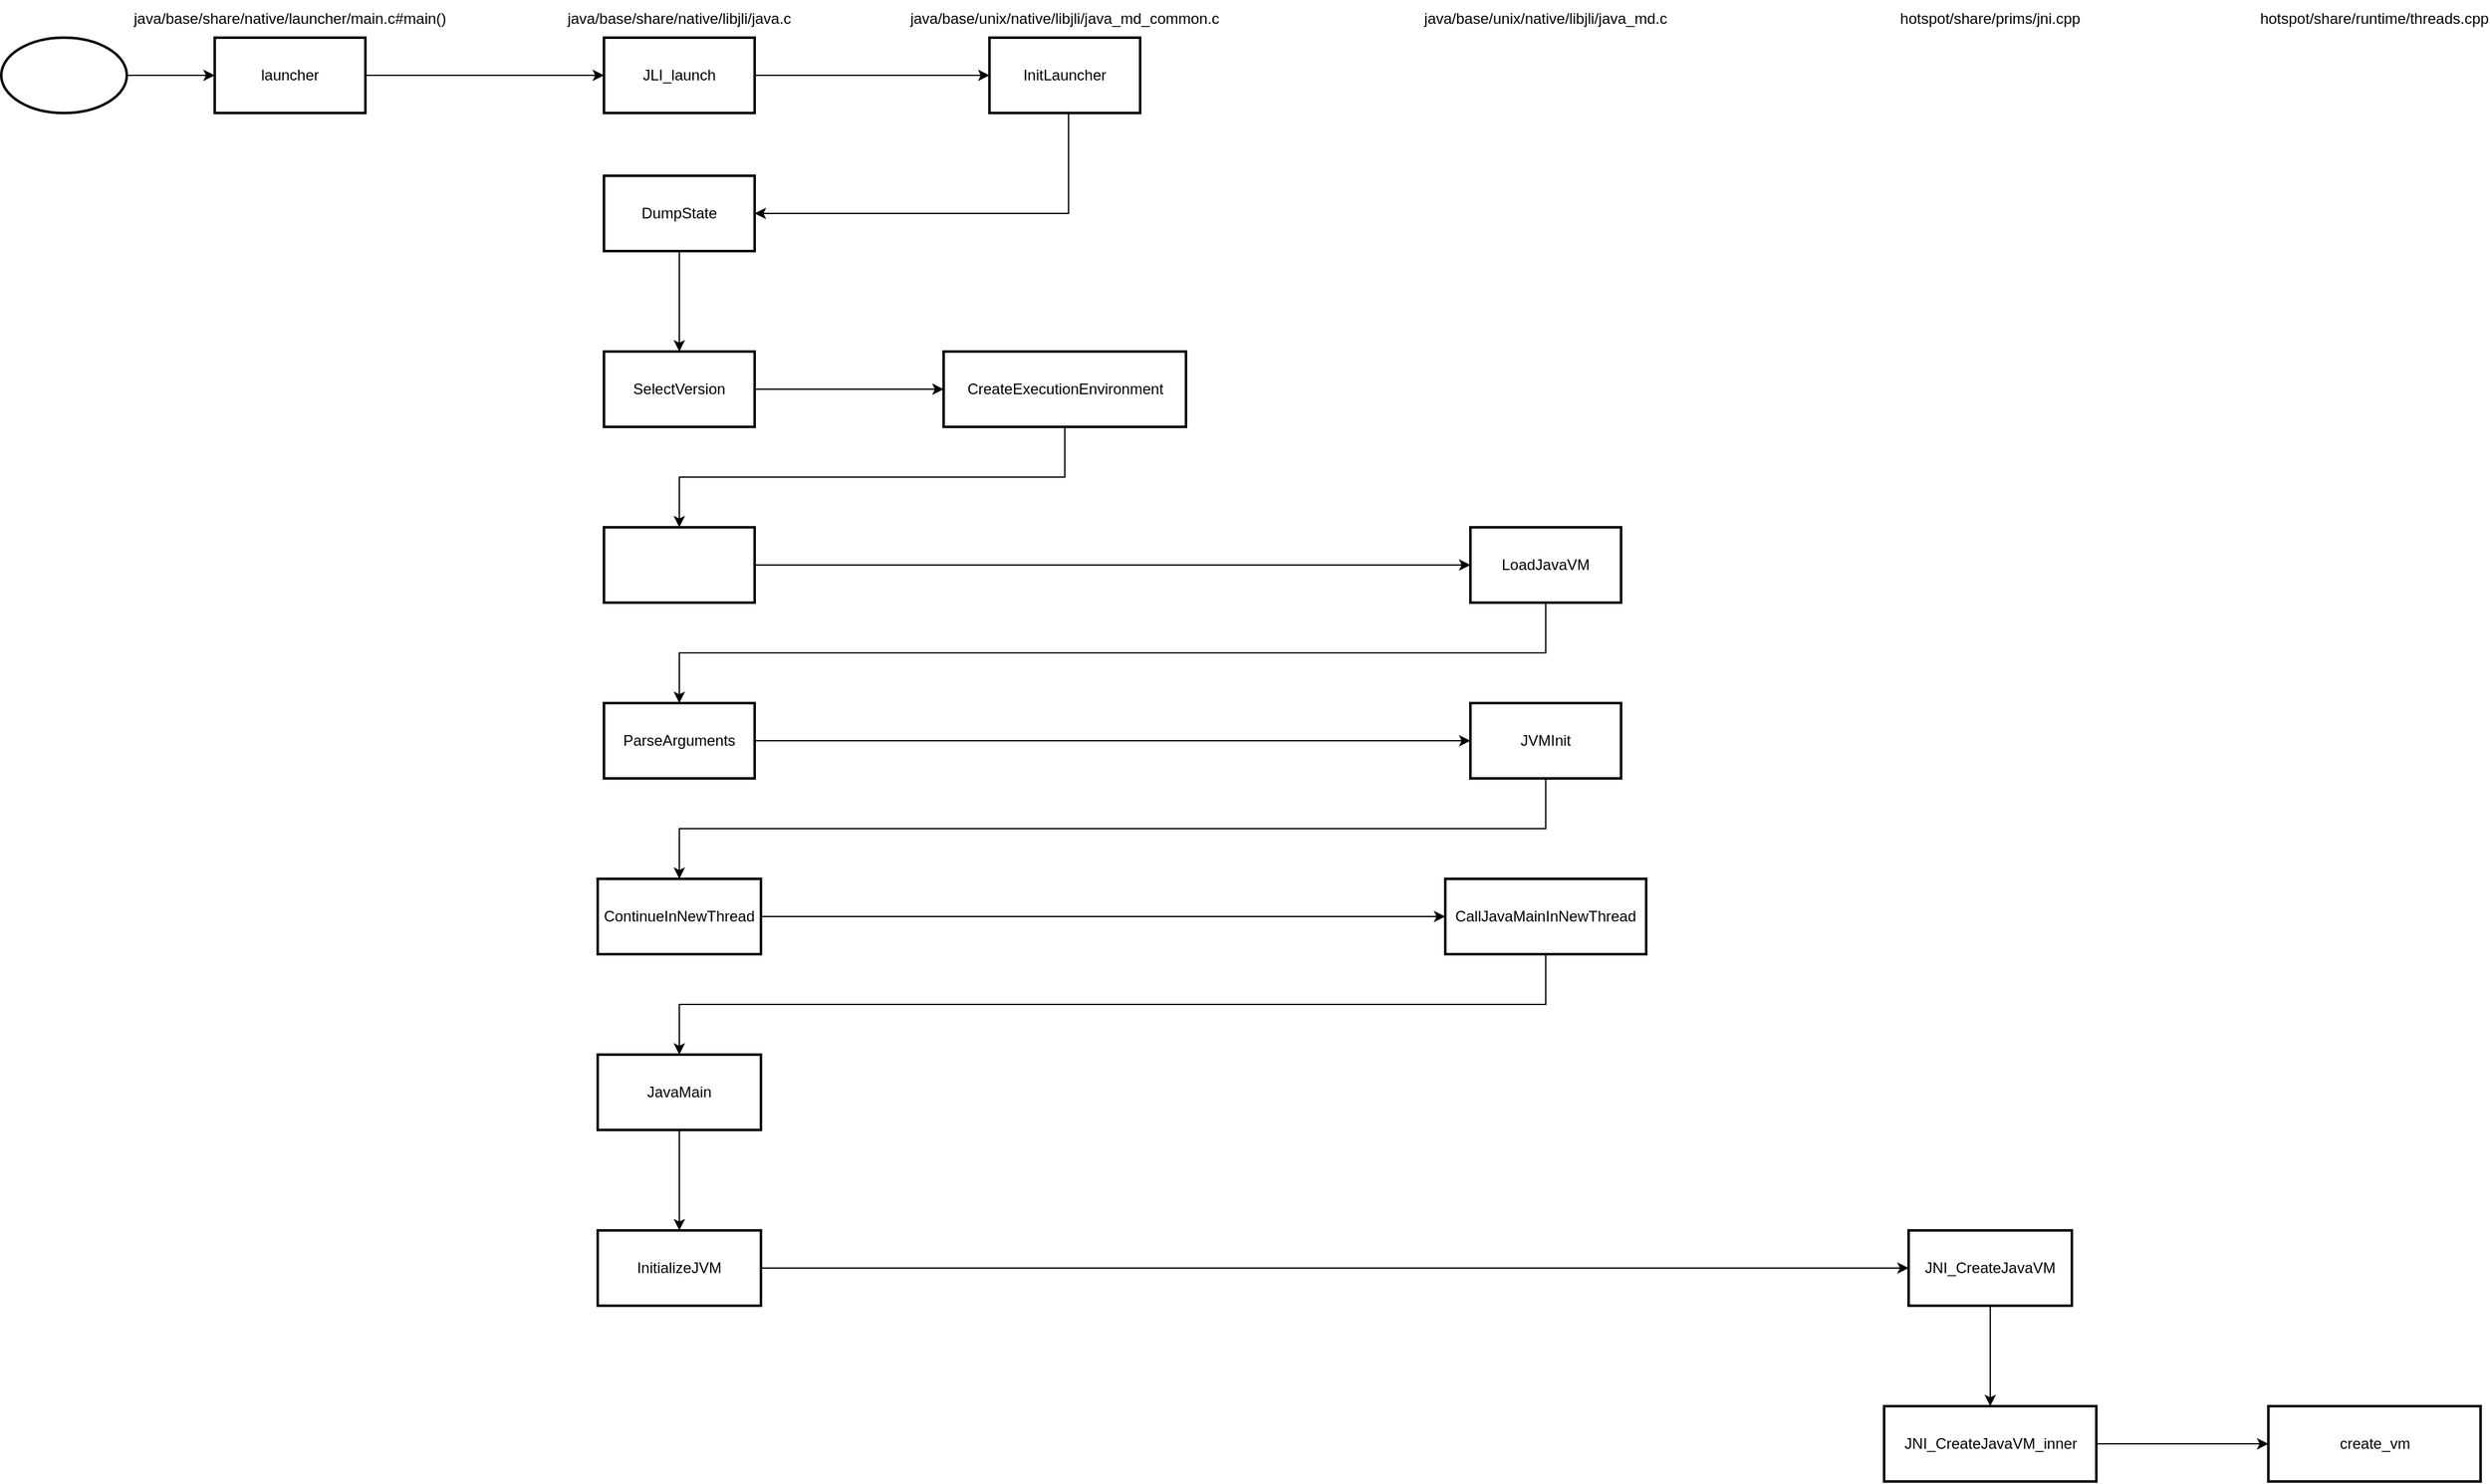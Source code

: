 <mxfile version="24.7.6">
  <diagram name="第 1 页" id="EW0pqv8WBgVQwhpAsJ-Y">
    <mxGraphModel dx="1426" dy="757" grid="1" gridSize="10" guides="1" tooltips="1" connect="1" arrows="1" fold="1" page="1" pageScale="1" pageWidth="827" pageHeight="1169" math="0" shadow="0">
      <root>
        <mxCell id="0" />
        <mxCell id="1" parent="0" />
        <mxCell id="tLt2KG-wKE5PONiP59la-1" value="java/base/share/native/launcher/main.c#main()" style="text;html=1;align=center;verticalAlign=middle;whiteSpace=wrap;rounded=0;" parent="1" vertex="1">
          <mxGeometry x="240" y="40" width="60" height="30" as="geometry" />
        </mxCell>
        <mxCell id="tLt2KG-wKE5PONiP59la-2" value="" style="edgeStyle=orthogonalEdgeStyle;rounded=0;orthogonalLoop=1;jettySize=auto;html=1;" parent="1" source="tLt2KG-wKE5PONiP59la-3" target="tLt2KG-wKE5PONiP59la-5" edge="1">
          <mxGeometry relative="1" as="geometry" />
        </mxCell>
        <mxCell id="tLt2KG-wKE5PONiP59la-3" value="" style="strokeWidth=2;html=1;shape=mxgraph.flowchart.start_1;whiteSpace=wrap;" parent="1" vertex="1">
          <mxGeometry x="40" y="70" width="100" height="60" as="geometry" />
        </mxCell>
        <mxCell id="tLt2KG-wKE5PONiP59la-4" value="" style="edgeStyle=orthogonalEdgeStyle;rounded=0;orthogonalLoop=1;jettySize=auto;html=1;" parent="1" source="tLt2KG-wKE5PONiP59la-5" target="tLt2KG-wKE5PONiP59la-6" edge="1">
          <mxGeometry relative="1" as="geometry" />
        </mxCell>
        <mxCell id="tLt2KG-wKE5PONiP59la-5" value="launcher" style="whiteSpace=wrap;html=1;strokeWidth=2;" parent="1" vertex="1">
          <mxGeometry x="210" y="70" width="120" height="60" as="geometry" />
        </mxCell>
        <mxCell id="tLt2KG-wKE5PONiP59la-10" value="" style="edgeStyle=orthogonalEdgeStyle;rounded=0;orthogonalLoop=1;jettySize=auto;html=1;" parent="1" source="tLt2KG-wKE5PONiP59la-6" target="tLt2KG-wKE5PONiP59la-9" edge="1">
          <mxGeometry relative="1" as="geometry" />
        </mxCell>
        <mxCell id="tLt2KG-wKE5PONiP59la-6" value="JLI_launch" style="whiteSpace=wrap;html=1;strokeWidth=2;" parent="1" vertex="1">
          <mxGeometry x="520" y="70" width="120" height="60" as="geometry" />
        </mxCell>
        <mxCell id="tLt2KG-wKE5PONiP59la-8" value="java/base/share/native/libjli/java.c" style="text;html=1;align=center;verticalAlign=middle;whiteSpace=wrap;rounded=0;" parent="1" vertex="1">
          <mxGeometry x="550" y="40" width="60" height="30" as="geometry" />
        </mxCell>
        <mxCell id="Qh0ZPegz-4Dvq6i9Fg19-2" value="" style="edgeStyle=orthogonalEdgeStyle;rounded=0;orthogonalLoop=1;jettySize=auto;html=1;" parent="1" source="tLt2KG-wKE5PONiP59la-9" target="Qh0ZPegz-4Dvq6i9Fg19-1" edge="1">
          <mxGeometry relative="1" as="geometry">
            <Array as="points">
              <mxPoint x="890" y="210" />
            </Array>
          </mxGeometry>
        </mxCell>
        <mxCell id="tLt2KG-wKE5PONiP59la-9" value="InitLauncher" style="whiteSpace=wrap;html=1;strokeWidth=2;" parent="1" vertex="1">
          <mxGeometry x="827" y="70" width="120" height="60" as="geometry" />
        </mxCell>
        <mxCell id="tLt2KG-wKE5PONiP59la-11" value="java/base/unix/native/libjli/java_md_common.c" style="text;html=1;align=center;verticalAlign=middle;whiteSpace=wrap;rounded=0;" parent="1" vertex="1">
          <mxGeometry x="857" y="40" width="60" height="30" as="geometry" />
        </mxCell>
        <mxCell id="Qh0ZPegz-4Dvq6i9Fg19-4" value="" style="edgeStyle=orthogonalEdgeStyle;rounded=0;orthogonalLoop=1;jettySize=auto;html=1;" parent="1" source="Qh0ZPegz-4Dvq6i9Fg19-1" target="Qh0ZPegz-4Dvq6i9Fg19-3" edge="1">
          <mxGeometry relative="1" as="geometry" />
        </mxCell>
        <mxCell id="Qh0ZPegz-4Dvq6i9Fg19-1" value="DumpState" style="whiteSpace=wrap;html=1;strokeWidth=2;" parent="1" vertex="1">
          <mxGeometry x="520" y="180" width="120" height="60" as="geometry" />
        </mxCell>
        <mxCell id="Qh0ZPegz-4Dvq6i9Fg19-6" value="" style="edgeStyle=orthogonalEdgeStyle;rounded=0;orthogonalLoop=1;jettySize=auto;html=1;" parent="1" source="Qh0ZPegz-4Dvq6i9Fg19-3" target="Qh0ZPegz-4Dvq6i9Fg19-5" edge="1">
          <mxGeometry relative="1" as="geometry" />
        </mxCell>
        <mxCell id="Qh0ZPegz-4Dvq6i9Fg19-3" value="SelectVersion" style="whiteSpace=wrap;html=1;strokeWidth=2;" parent="1" vertex="1">
          <mxGeometry x="520" y="320" width="120" height="60" as="geometry" />
        </mxCell>
        <mxCell id="Qh0ZPegz-4Dvq6i9Fg19-8" value="" style="edgeStyle=orthogonalEdgeStyle;rounded=0;orthogonalLoop=1;jettySize=auto;html=1;entryX=0.5;entryY=0;entryDx=0;entryDy=0;" parent="1" source="Qh0ZPegz-4Dvq6i9Fg19-5" target="Qh0ZPegz-4Dvq6i9Fg19-9" edge="1">
          <mxGeometry relative="1" as="geometry">
            <mxPoint x="896.5" y="470" as="targetPoint" />
            <Array as="points">
              <mxPoint x="887" y="420" />
              <mxPoint x="580" y="420" />
            </Array>
          </mxGeometry>
        </mxCell>
        <mxCell id="Qh0ZPegz-4Dvq6i9Fg19-5" value="CreateExecutionEnvironment" style="whiteSpace=wrap;html=1;strokeWidth=2;" parent="1" vertex="1">
          <mxGeometry x="790.5" y="320" width="193" height="60" as="geometry" />
        </mxCell>
        <mxCell id="Qh0ZPegz-4Dvq6i9Fg19-11" value="" style="edgeStyle=orthogonalEdgeStyle;rounded=0;orthogonalLoop=1;jettySize=auto;html=1;" parent="1" source="Qh0ZPegz-4Dvq6i9Fg19-9" target="Qh0ZPegz-4Dvq6i9Fg19-10" edge="1">
          <mxGeometry relative="1" as="geometry" />
        </mxCell>
        <mxCell id="Qh0ZPegz-4Dvq6i9Fg19-9" value="" style="whiteSpace=wrap;html=1;strokeWidth=2;" parent="1" vertex="1">
          <mxGeometry x="520" y="460" width="120" height="60" as="geometry" />
        </mxCell>
        <mxCell id="Qh0ZPegz-4Dvq6i9Fg19-14" value="" style="edgeStyle=orthogonalEdgeStyle;rounded=0;orthogonalLoop=1;jettySize=auto;html=1;" parent="1" source="Qh0ZPegz-4Dvq6i9Fg19-10" target="Qh0ZPegz-4Dvq6i9Fg19-13" edge="1">
          <mxGeometry relative="1" as="geometry">
            <Array as="points">
              <mxPoint x="1270" y="560" />
              <mxPoint x="580" y="560" />
            </Array>
          </mxGeometry>
        </mxCell>
        <mxCell id="Qh0ZPegz-4Dvq6i9Fg19-10" value="LoadJavaVM" style="whiteSpace=wrap;html=1;strokeWidth=2;" parent="1" vertex="1">
          <mxGeometry x="1210" y="460" width="120" height="60" as="geometry" />
        </mxCell>
        <mxCell id="Qh0ZPegz-4Dvq6i9Fg19-12" value="java/base/unix/native/libjli/java_md.c" style="text;html=1;align=center;verticalAlign=middle;whiteSpace=wrap;rounded=0;" parent="1" vertex="1">
          <mxGeometry x="1240" y="40" width="60" height="30" as="geometry" />
        </mxCell>
        <mxCell id="Qh0ZPegz-4Dvq6i9Fg19-16" value="" style="edgeStyle=orthogonalEdgeStyle;rounded=0;orthogonalLoop=1;jettySize=auto;html=1;" parent="1" source="Qh0ZPegz-4Dvq6i9Fg19-13" target="Qh0ZPegz-4Dvq6i9Fg19-15" edge="1">
          <mxGeometry relative="1" as="geometry" />
        </mxCell>
        <mxCell id="Qh0ZPegz-4Dvq6i9Fg19-13" value="ParseArguments" style="whiteSpace=wrap;html=1;strokeWidth=2;" parent="1" vertex="1">
          <mxGeometry x="520" y="600" width="120" height="60" as="geometry" />
        </mxCell>
        <mxCell id="Qh0ZPegz-4Dvq6i9Fg19-18" value="" style="edgeStyle=orthogonalEdgeStyle;rounded=0;orthogonalLoop=1;jettySize=auto;html=1;" parent="1" source="Qh0ZPegz-4Dvq6i9Fg19-15" target="Qh0ZPegz-4Dvq6i9Fg19-17" edge="1">
          <mxGeometry relative="1" as="geometry">
            <Array as="points">
              <mxPoint x="1270" y="700" />
              <mxPoint x="580" y="700" />
            </Array>
          </mxGeometry>
        </mxCell>
        <mxCell id="Qh0ZPegz-4Dvq6i9Fg19-15" value="JVMInit" style="whiteSpace=wrap;html=1;strokeWidth=2;" parent="1" vertex="1">
          <mxGeometry x="1210" y="600" width="120" height="60" as="geometry" />
        </mxCell>
        <mxCell id="fzGPynKHHogGRUGH7-Ga-2" value="" style="edgeStyle=orthogonalEdgeStyle;rounded=0;orthogonalLoop=1;jettySize=auto;html=1;" edge="1" parent="1" source="Qh0ZPegz-4Dvq6i9Fg19-17" target="fzGPynKHHogGRUGH7-Ga-1">
          <mxGeometry relative="1" as="geometry" />
        </mxCell>
        <mxCell id="Qh0ZPegz-4Dvq6i9Fg19-17" value="ContinueInNewThread" style="whiteSpace=wrap;html=1;strokeWidth=2;" parent="1" vertex="1">
          <mxGeometry x="515" y="740" width="130" height="60" as="geometry" />
        </mxCell>
        <mxCell id="fzGPynKHHogGRUGH7-Ga-4" style="edgeStyle=orthogonalEdgeStyle;rounded=0;orthogonalLoop=1;jettySize=auto;html=1;entryX=0.5;entryY=0;entryDx=0;entryDy=0;" edge="1" parent="1" source="fzGPynKHHogGRUGH7-Ga-1" target="fzGPynKHHogGRUGH7-Ga-3">
          <mxGeometry relative="1" as="geometry">
            <Array as="points">
              <mxPoint x="1270" y="840" />
              <mxPoint x="580" y="840" />
            </Array>
          </mxGeometry>
        </mxCell>
        <mxCell id="fzGPynKHHogGRUGH7-Ga-1" value="CallJavaMainInNewThread" style="whiteSpace=wrap;html=1;strokeWidth=2;" vertex="1" parent="1">
          <mxGeometry x="1190" y="740" width="160" height="60" as="geometry" />
        </mxCell>
        <mxCell id="fzGPynKHHogGRUGH7-Ga-6" value="" style="edgeStyle=orthogonalEdgeStyle;rounded=0;orthogonalLoop=1;jettySize=auto;html=1;" edge="1" parent="1" source="fzGPynKHHogGRUGH7-Ga-3" target="fzGPynKHHogGRUGH7-Ga-5">
          <mxGeometry relative="1" as="geometry" />
        </mxCell>
        <mxCell id="fzGPynKHHogGRUGH7-Ga-3" value="JavaMain" style="whiteSpace=wrap;html=1;strokeWidth=2;" vertex="1" parent="1">
          <mxGeometry x="515" y="880" width="130" height="60" as="geometry" />
        </mxCell>
        <mxCell id="fzGPynKHHogGRUGH7-Ga-9" value="" style="edgeStyle=orthogonalEdgeStyle;rounded=0;orthogonalLoop=1;jettySize=auto;html=1;" edge="1" parent="1" source="fzGPynKHHogGRUGH7-Ga-5" target="fzGPynKHHogGRUGH7-Ga-8">
          <mxGeometry relative="1" as="geometry" />
        </mxCell>
        <mxCell id="fzGPynKHHogGRUGH7-Ga-5" value="InitializeJVM" style="whiteSpace=wrap;html=1;strokeWidth=2;" vertex="1" parent="1">
          <mxGeometry x="515" y="1020" width="130" height="60" as="geometry" />
        </mxCell>
        <mxCell id="fzGPynKHHogGRUGH7-Ga-7" value="hotspot/share/prims/jni.cpp" style="text;html=1;align=center;verticalAlign=middle;whiteSpace=wrap;rounded=0;" vertex="1" parent="1">
          <mxGeometry x="1594" y="40" width="60" height="30" as="geometry" />
        </mxCell>
        <mxCell id="fzGPynKHHogGRUGH7-Ga-11" value="" style="edgeStyle=orthogonalEdgeStyle;rounded=0;orthogonalLoop=1;jettySize=auto;html=1;" edge="1" parent="1" source="fzGPynKHHogGRUGH7-Ga-8" target="fzGPynKHHogGRUGH7-Ga-10">
          <mxGeometry relative="1" as="geometry" />
        </mxCell>
        <mxCell id="fzGPynKHHogGRUGH7-Ga-8" value="JNI_CreateJavaVM" style="whiteSpace=wrap;html=1;strokeWidth=2;" vertex="1" parent="1">
          <mxGeometry x="1559" y="1020" width="130" height="60" as="geometry" />
        </mxCell>
        <mxCell id="fzGPynKHHogGRUGH7-Ga-14" value="" style="edgeStyle=orthogonalEdgeStyle;rounded=0;orthogonalLoop=1;jettySize=auto;html=1;" edge="1" parent="1" source="fzGPynKHHogGRUGH7-Ga-10" target="fzGPynKHHogGRUGH7-Ga-13">
          <mxGeometry relative="1" as="geometry" />
        </mxCell>
        <mxCell id="fzGPynKHHogGRUGH7-Ga-10" value="JNI_CreateJavaVM_inner" style="whiteSpace=wrap;html=1;strokeWidth=2;" vertex="1" parent="1">
          <mxGeometry x="1539.5" y="1160" width="169" height="60" as="geometry" />
        </mxCell>
        <mxCell id="fzGPynKHHogGRUGH7-Ga-12" value="hotspot/share/runtime/threads.cpp" style="text;html=1;align=center;verticalAlign=middle;whiteSpace=wrap;rounded=0;" vertex="1" parent="1">
          <mxGeometry x="1900" y="40" width="60" height="30" as="geometry" />
        </mxCell>
        <mxCell id="fzGPynKHHogGRUGH7-Ga-13" value="create_vm" style="whiteSpace=wrap;html=1;strokeWidth=2;" vertex="1" parent="1">
          <mxGeometry x="1845.5" y="1160" width="169" height="60" as="geometry" />
        </mxCell>
      </root>
    </mxGraphModel>
  </diagram>
</mxfile>

